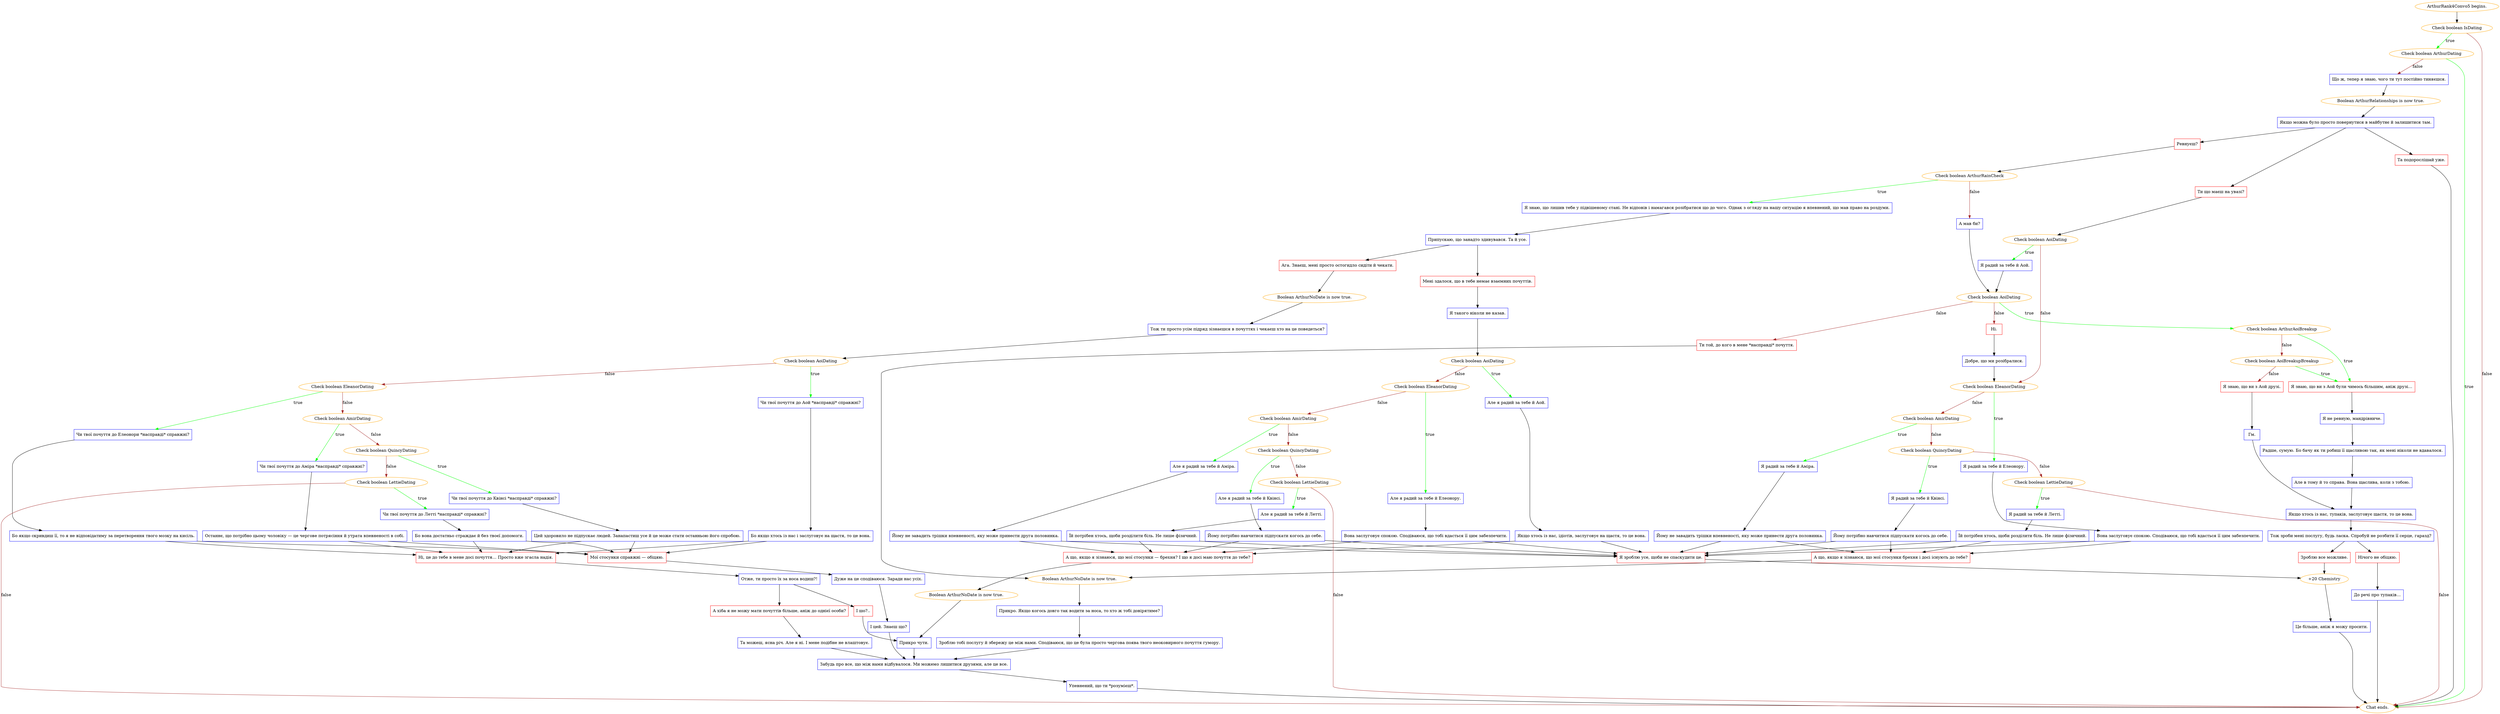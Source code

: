 digraph {
	"ArthurRank4Convo5 begins." [color=orange];
		"ArthurRank4Convo5 begins." -> j2018845881;
	j2018845881 [label="Check boolean IsDating",color=orange];
		j2018845881 -> j2993237603 [label=true,color=green];
		j2018845881 -> "Chat ends." [label=false,color=brown];
	j2993237603 [label="Check boolean ArthurDating",color=orange];
		j2993237603 -> "Chat ends." [label=true,color=green];
		j2993237603 -> j1829793067 [label=false,color=brown];
	"Chat ends." [color=orange];
	j1829793067 [label="Що ж, тепер я знаю, чого ти тут постійно тиняєшся.",shape=box,color=blue];
		j1829793067 -> j897943532;
	j897943532 [label="Boolean ArthurRelationships is now true.",color=orange];
		j897943532 -> j2318728026;
	j2318728026 [label="Якщо можна було просто повернутися в майбутнє й залишитися там.",shape=box,color=blue];
		j2318728026 -> j3767503081;
		j2318728026 -> j2995296741;
		j2318728026 -> j587255293;
	j3767503081 [label="Та подорослішай уже.",shape=box,color=red];
		j3767503081 -> "Chat ends.";
	j2995296741 [label="Ревнуєш?",shape=box,color=red];
		j2995296741 -> j1876090925;
	j587255293 [label="Ти що маєш на увазі?",shape=box,color=red];
		j587255293 -> j3574252422;
	j1876090925 [label="Check boolean ArthurRainCheck",color=orange];
		j1876090925 -> j958892551 [label=true,color=green];
		j1876090925 -> j484139616 [label=false,color=brown];
	j3574252422 [label="Check boolean AoiDating",color=orange];
		j3574252422 -> j849220492 [label=true,color=green];
		j3574252422 -> j1759626161 [label=false,color=brown];
	j958892551 [label="Я знаю, що лишив тебе у підвішеному стані. Не відповів і намагався розібратися що до чого. Однак з огляду на нашу ситуацію я впевнений, що мав право на роздуми.",shape=box,color=blue];
		j958892551 -> j4219373765;
	j484139616 [label="А мав би?",shape=box,color=blue];
		j484139616 -> j2279261553;
	j849220492 [label="Я радий за тебе й Аой.",shape=box,color=blue];
		j849220492 -> j2279261553;
	j1759626161 [label="Check boolean EleanorDating",color=orange];
		j1759626161 -> j4026586204 [label=true,color=green];
		j1759626161 -> j4274557196 [label=false,color=brown];
	j4219373765 [label="Припускаю, що занадто здивувався. Та й усе.",shape=box,color=blue];
		j4219373765 -> j1057908752;
		j4219373765 -> j3183998505;
	j2279261553 [label="Check boolean AoiDating",color=orange];
		j2279261553 -> j1863277533 [label=true,color=green];
		j2279261553 -> j486677729 [label=false,color=brown];
		j2279261553 -> j1909927814 [label=false,color=brown];
	j4026586204 [label="Я радий за тебе й Елеонору.",shape=box,color=blue];
		j4026586204 -> j1314143331;
	j4274557196 [label="Check boolean AmirDating",color=orange];
		j4274557196 -> j4233182496 [label=true,color=green];
		j4274557196 -> j1675108729 [label=false,color=brown];
	j1057908752 [label="Мені здалося, що в тебе немає взаємних почуттів.",shape=box,color=red];
		j1057908752 -> j3882116328;
	j3183998505 [label="Ага. Знаєш, мені просто остогидло сидіти й чекати.",shape=box,color=red];
		j3183998505 -> j414691829;
	j1863277533 [label="Check boolean ArthurAoiBreakup",color=orange];
		j1863277533 -> j3236879094 [label=true,color=green];
		j1863277533 -> j1641706424 [label=false,color=brown];
	j486677729 [label="Ні.",shape=box,color=red];
		j486677729 -> j363148534;
	j1909927814 [label="Ти той, до кого в мене *насправді* почуття.",shape=box,color=red];
		j1909927814 -> j301325229;
	j1314143331 [label="Вона заслуговує спокою. Сподіваюся, що тобі вдасться її цим забезпечити.",shape=box,color=blue];
		j1314143331 -> j1399745282;
		j1314143331 -> j2188535633;
	j4233182496 [label="Я радий за тебе й Аміра.",shape=box,color=blue];
		j4233182496 -> j3001327453;
	j1675108729 [label="Check boolean QuincyDating",color=orange];
		j1675108729 -> j1356199217 [label=true,color=green];
		j1675108729 -> j3895399393 [label=false,color=brown];
	j3882116328 [label="Я такого ніколи не казав.",shape=box,color=blue];
		j3882116328 -> j1292584064;
	j414691829 [label="Boolean ArthurNoDate is now true.",color=orange];
		j414691829 -> j4077484151;
	j3236879094 [label="Я знаю, що ви з Аой були чимось більшим, аніж друзі…",shape=box,color=red];
		j3236879094 -> j4269078056;
	j1641706424 [label="Check boolean AoiBreakupBreakup",color=orange];
		j1641706424 -> j3236879094 [label=true,color=green];
		j1641706424 -> j1502025459 [label=false,color=brown];
	j363148534 [label="Добре, що ми розібралися.",shape=box,color=blue];
		j363148534 -> j1759626161;
	j301325229 [label="Boolean ArthurNoDate is now true.",color=orange];
		j301325229 -> j3456251974;
	j1399745282 [label="Я зроблю усе, щоби не спаскудити це.",shape=box,color=red];
		j1399745282 -> j3436114614;
	j2188535633 [label="А що, якщо я зізнаюся, що мої стосунки брехня і досі існують до тебе?",shape=box,color=red];
		j2188535633 -> j301325229;
	j3001327453 [label="Йому не завадить трішки впевненості, яку може принести друга половинка.",shape=box,color=blue];
		j3001327453 -> j1399745282;
		j3001327453 -> j2188535633;
	j1356199217 [label="Я радий за тебе й Квінсі.",shape=box,color=blue];
		j1356199217 -> j4051668552;
	j3895399393 [label="Check boolean LettieDating",color=orange];
		j3895399393 -> j4174162927 [label=true,color=green];
		j3895399393 -> "Chat ends." [label=false,color=brown];
	j1292584064 [label="Check boolean AoiDating",color=orange];
		j1292584064 -> j1100962928 [label=true,color=green];
		j1292584064 -> j1044422633 [label=false,color=brown];
	j4077484151 [label="Тож ти просто усім підряд зізнаєшся в почуттях і чекаєш хто на це поведеться?",shape=box,color=blue];
		j4077484151 -> j2578975380;
	j4269078056 [label="Я не ревную, мандрівниче.",shape=box,color=blue];
		j4269078056 -> j1297873663;
	j1502025459 [label="Я знаю, що ви з Аой друзі.",shape=box,color=red];
		j1502025459 -> j4017726695;
	j3456251974 [label="Прикро. Якщо когось довго так водити за носа, то хто ж тобі довірятиме?",shape=box,color=blue];
		j3456251974 -> j3923166689;
	j3436114614 [label="+20 Chemistry",color=orange];
		j3436114614 -> j2989722534;
	j4051668552 [label="Йому потрібно навчитися підпускати когось до себе.",shape=box,color=blue];
		j4051668552 -> j1399745282;
		j4051668552 -> j2188535633;
	j4174162927 [label="Я радий за тебе й Летті.",shape=box,color=blue];
		j4174162927 -> j2612618824;
	j1100962928 [label="Але я радий за тебе й Аой.",shape=box,color=blue];
		j1100962928 -> j3242117089;
	j1044422633 [label="Check boolean EleanorDating",color=orange];
		j1044422633 -> j818622585 [label=true,color=green];
		j1044422633 -> j2191467577 [label=false,color=brown];
	j2578975380 [label="Check boolean AoiDating",color=orange];
		j2578975380 -> j2361397689 [label=true,color=green];
		j2578975380 -> j1553816266 [label=false,color=brown];
	j1297873663 [label="Радше, сумую. Бо бачу як ти робиш її щасливою так, як мені ніколи не вдавалося.",shape=box,color=blue];
		j1297873663 -> j335073859;
	j4017726695 [label="Гм.",shape=box,color=blue];
		j4017726695 -> j2179064579;
	j3923166689 [label="Зроблю тобі послугу й збережу це між нами. Сподіваюся, що це була просто чергова поява твого неоковирного почуття гумору.",shape=box,color=blue];
		j3923166689 -> j1673831650;
	j2989722534 [label="Це більше, аніж я можу просити.",shape=box,color=blue];
		j2989722534 -> "Chat ends.";
	j2612618824 [label="Їй потрібен хтось, щоби розділити біль. Не лише фізичний.",shape=box,color=blue];
		j2612618824 -> j1399745282;
		j2612618824 -> j2188535633;
	j3242117089 [label="Якщо хтось із нас, ідіотів, заслуговує на щастя, то це вона.",shape=box,color=blue];
		j3242117089 -> j1399745282;
		j3242117089 -> j2077820623;
	j818622585 [label="Але я радий за тебе й Елеонору.",shape=box,color=blue];
		j818622585 -> j615454017;
	j2191467577 [label="Check boolean AmirDating",color=orange];
		j2191467577 -> j2142982365 [label=true,color=green];
		j2191467577 -> j3786569169 [label=false,color=brown];
	j2361397689 [label="Чи твої почуття до Аой *насправді* справжні?",shape=box,color=blue];
		j2361397689 -> j2140924825;
	j1553816266 [label="Check boolean EleanorDating",color=orange];
		j1553816266 -> j4205009447 [label=true,color=green];
		j1553816266 -> j2704905820 [label=false,color=brown];
	j335073859 [label="Але в тому й то справа. Вона щаслива, коли з тобою.",shape=box,color=blue];
		j335073859 -> j2179064579;
	j2179064579 [label="Якщо хтось із нас, тупаків, заслуговує щастя, то це вона.",shape=box,color=blue];
		j2179064579 -> j894490377;
	j1673831650 [label="Забудь про все, що між нами відбувалося. Ми можемо лишитися друзями, але це все.",shape=box,color=blue];
		j1673831650 -> j919468411;
	j2077820623 [label="А що, якщо я зізнаюся, що мої стосунки — брехня? І що я досі маю почуття до тебе?",shape=box,color=red];
		j2077820623 -> j1829974920;
	j615454017 [label="Вона заслуговує спокою. Сподіваюся, що тобі вдасться її цим забезпечити.",shape=box,color=blue];
		j615454017 -> j1399745282;
		j615454017 -> j2077820623;
	j2142982365 [label="Але я радий за тебе й Аміра.",shape=box,color=blue];
		j2142982365 -> j656137458;
	j3786569169 [label="Check boolean QuincyDating",color=orange];
		j3786569169 -> j1331723820 [label=true,color=green];
		j3786569169 -> j500909637 [label=false,color=brown];
	j2140924825 [label="Бо якщо хтось із нас і заслуговує на щастя, то це вона.",shape=box,color=blue];
		j2140924825 -> j2307331348;
		j2140924825 -> j3923430715;
	j4205009447 [label="Чи твої почуття до Елеонори *насправді* справжні?",shape=box,color=blue];
		j4205009447 -> j938737325;
	j2704905820 [label="Check boolean AmirDating",color=orange];
		j2704905820 -> j4104045615 [label=true,color=green];
		j2704905820 -> j1535484838 [label=false,color=brown];
	j894490377 [label="Тож зроби мені послугу, будь ласка. Спробуй не розбити її серце, гаразд?",shape=box,color=blue];
		j894490377 -> j1290904778;
		j894490377 -> j4212756792;
	j919468411 [label="Упевнений, що ти *розумієш*.",shape=box,color=blue];
		j919468411 -> "Chat ends.";
	j1829974920 [label="Boolean ArthurNoDate is now true.",color=orange];
		j1829974920 -> j1997170334;
	j656137458 [label="Йому не завадить трішки впевненості, яку може принести друга половинка.",shape=box,color=blue];
		j656137458 -> j1399745282;
		j656137458 -> j2077820623;
	j1331723820 [label="Але я радий за тебе й Квінсі.",shape=box,color=blue];
		j1331723820 -> j4011416577;
	j500909637 [label="Check boolean LettieDating",color=orange];
		j500909637 -> j2120478710 [label=true,color=green];
		j500909637 -> "Chat ends." [label=false,color=brown];
	j2307331348 [label="Мої стосунки справжні — обіцяю.",shape=box,color=red];
		j2307331348 -> j4025656537;
	j3923430715 [label="Ні, це до тебе в мене досі почуття… Просто вже згасла надія.",shape=box,color=red];
		j3923430715 -> j3327492825;
	j938737325 [label="Бо якщо скривдиш її, то я не відповідатиму за перетворення твого мозку на кисіль.",shape=box,color=blue];
		j938737325 -> j2307331348;
		j938737325 -> j3923430715;
	j4104045615 [label="Чи твої почуття до Аміра *насправді* справжні?",shape=box,color=blue];
		j4104045615 -> j4240810731;
	j1535484838 [label="Check boolean QuincyDating",color=orange];
		j1535484838 -> j2441920933 [label=true,color=green];
		j1535484838 -> j2093702655 [label=false,color=brown];
	j1290904778 [label="Зроблю все можливе.",shape=box,color=red];
		j1290904778 -> j3436114614;
	j4212756792 [label="Нічого не обіцяю.",shape=box,color=red];
		j4212756792 -> j3883333514;
	j1997170334 [label="Прикро чути.",shape=box,color=blue];
		j1997170334 -> j1673831650;
	j4011416577 [label="Йому потрібно навчитися підпускати когось до себе.",shape=box,color=blue];
		j4011416577 -> j1399745282;
		j4011416577 -> j2077820623;
	j2120478710 [label="Але я радий за тебе й Летті.",shape=box,color=blue];
		j2120478710 -> j200240644;
	j4025656537 [label="Дуже на це сподіваюся. Заради нас усіх.",shape=box,color=blue];
		j4025656537 -> j2751107571;
	j3327492825 [label="Отже, ти просто їх за носа водиш?!",shape=box,color=blue];
		j3327492825 -> j688675933;
		j3327492825 -> j3755567590;
	j4240810731 [label="Останнє, що потрібно цьому чоловіку — це чергове потрясіння й утрата впевненості в собі.",shape=box,color=blue];
		j4240810731 -> j2307331348;
		j4240810731 -> j3923430715;
	j2441920933 [label="Чи твої почуття до Квінсі *насправді* справжні?",shape=box,color=blue];
		j2441920933 -> j1034662969;
	j2093702655 [label="Check boolean LettieDating",color=orange];
		j2093702655 -> j3313993290 [label=true,color=green];
		j2093702655 -> "Chat ends." [label=false,color=brown];
	j3883333514 [label="До речі про тупаків…",shape=box,color=blue];
		j3883333514 -> "Chat ends.";
	j200240644 [label="Їй потрібен хтось, щоби розділити біль. Не лише фізичний.",shape=box,color=blue];
		j200240644 -> j1399745282;
		j200240644 -> j2077820623;
	j2751107571 [label="І цей. Знаєш що?",shape=box,color=blue];
		j2751107571 -> j1673831650;
	j688675933 [label="А хіба я не можу мати почуттів більше, аніж до однієї особи?",shape=box,color=red];
		j688675933 -> j3065454416;
	j3755567590 [label="І шо?..",shape=box,color=red];
		j3755567590 -> j1997170334;
	j1034662969 [label="Цей здоровило не підпускає людей. Занапастиш усе й це може стати останньою його спробою.",shape=box,color=blue];
		j1034662969 -> j2307331348;
		j1034662969 -> j3923430715;
	j3313993290 [label="Чи твої почуття до Летті *насправді* справжні?",shape=box,color=blue];
		j3313993290 -> j537074718;
	j3065454416 [label="Та можеш, ясна річ. Але я ні. І мене подібне не влаштовує.",shape=box,color=blue];
		j3065454416 -> j1673831650;
	j537074718 [label="Бо вона достатньо страждає й без твоєї допомоги.",shape=box,color=blue];
		j537074718 -> j2307331348;
		j537074718 -> j3923430715;
}